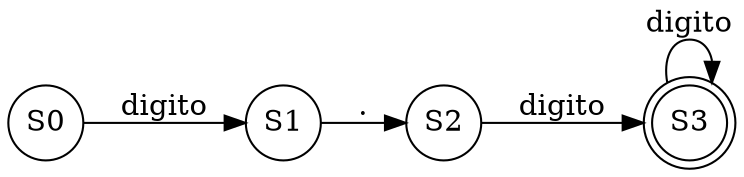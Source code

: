 digraph structs {
rankdir=LR 
{

S0[shape=circle fixedsize=true]
S1[shape=circle fixedsize=true]
S2[shape=circle fixedsize=true]
S3[shape=doublecircle fixedsize=true]}
S0 -> S1[label= digito]
S1 -> S2[label= "."]
S2 -> S3[label= digito]
S3 -> S3[label= digito]
 }